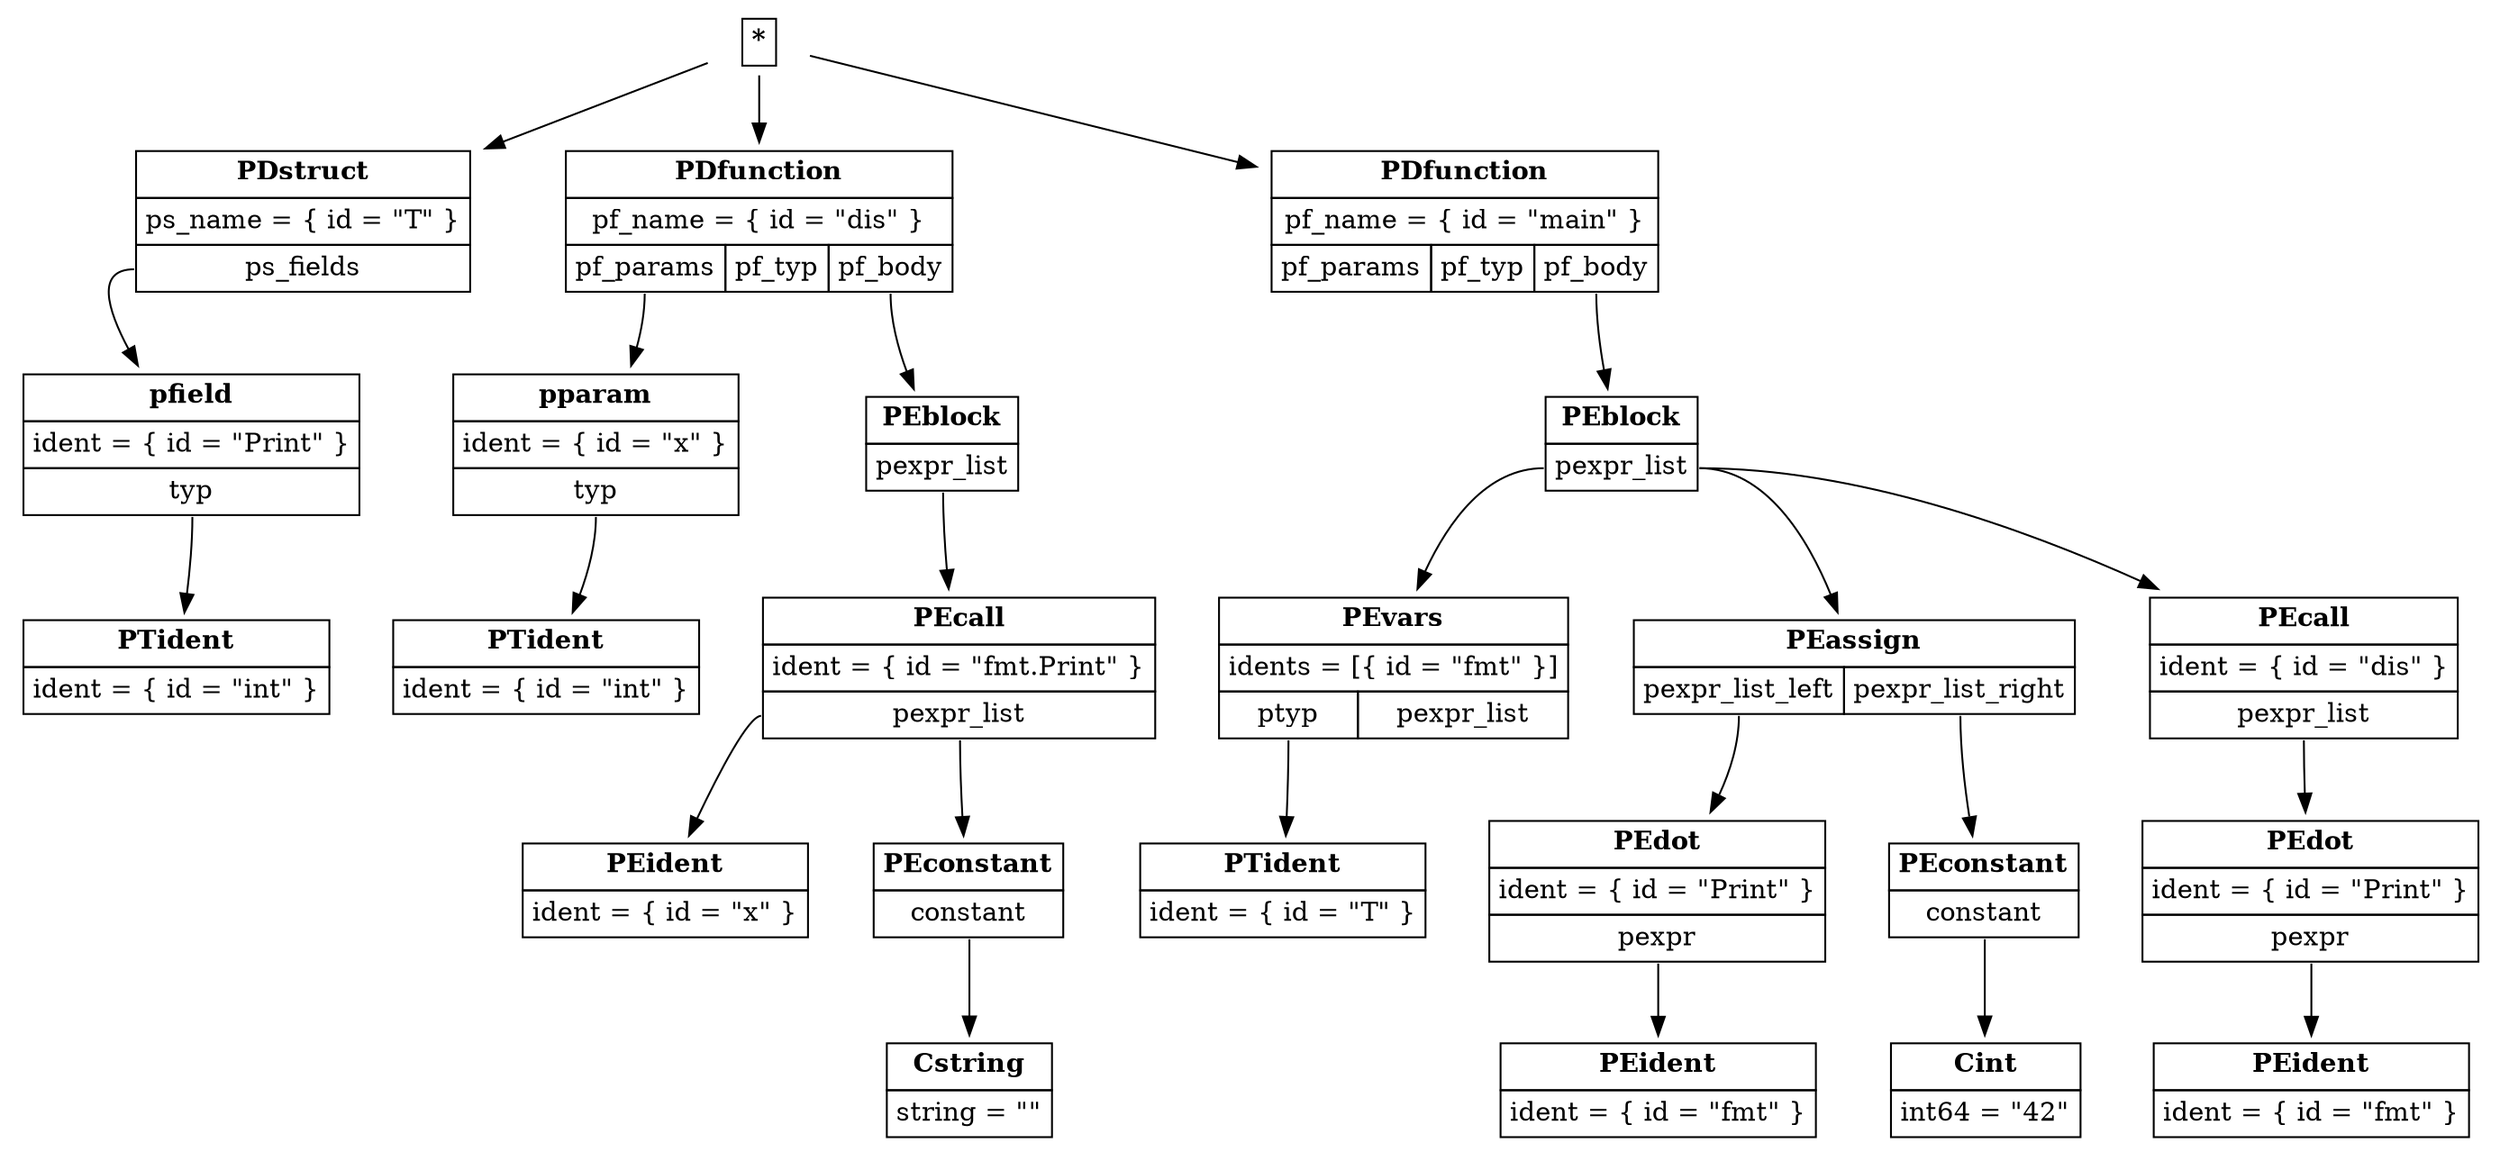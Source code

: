 digraph ast {
node [shape=plaintext];
root [label=<<table border='0' cellborder='1' cellspacing='0' cellpadding='4'><tr ><td colspan = '1'><b >*</b></td></tr></table>>]
PDstruct_1 [label=<<table border='0' cellborder='1' cellspacing='0' cellpadding='4'><tr ><td colspan = '1'><b >PDstruct</b></td></tr><tr ><td colspan = '1'>ps_name = { id = "T" }</td></tr><tr ><td port='ps_fields'>ps_fields</td></tr></table>>]
root -> PDstruct_1
pfield_2 [label=<<table border='0' cellborder='1' cellspacing='0' cellpadding='4'><tr ><td colspan = '1'><b >pfield</b></td></tr><tr ><td colspan = '1'>ident = { id = "Print" }</td></tr><tr ><td port='typ'>typ</td></tr></table>>]
PDstruct_1:ps_fields -> pfield_2
PTident_3 [label=<<table border='0' cellborder='1' cellspacing='0' cellpadding='4'><tr ><td colspan = '1'><b >PTident</b></td></tr><tr ><td colspan = '1'>ident = { id = "int" }</td></tr></table>>]
pfield_2:typ -> PTident_3
PDfunction_4 [label=<<table border='0' cellborder='1' cellspacing='0' cellpadding='4'><tr ><td colspan = '3'><b >PDfunction</b></td></tr><tr ><td colspan = '3'>pf_name = { id = "dis" }</td></tr><tr ><td port='pf_params'>pf_params</td><td port='pf_typ'>pf_typ</td><td port='pf_body'>pf_body</td></tr></table>>]
root -> PDfunction_4
pparam_5 [label=<<table border='0' cellborder='1' cellspacing='0' cellpadding='4'><tr ><td colspan = '1'><b >pparam</b></td></tr><tr ><td colspan = '1'>ident = { id = "x" }</td></tr><tr ><td port='typ'>typ</td></tr></table>>]
PDfunction_4:pf_params -> pparam_5
PTident_6 [label=<<table border='0' cellborder='1' cellspacing='0' cellpadding='4'><tr ><td colspan = '1'><b >PTident</b></td></tr><tr ><td colspan = '1'>ident = { id = "int" }</td></tr></table>>]
pparam_5:typ -> PTident_6
PEblock_7 [label=<<table border='0' cellborder='1' cellspacing='0' cellpadding='4'><tr ><td colspan = '1'><b >PEblock</b></td></tr><tr ><td port='pexpr_list'>pexpr_list</td></tr></table>>]
PDfunction_4:pf_body -> PEblock_7
PEcall_8 [label=<<table border='0' cellborder='1' cellspacing='0' cellpadding='4'><tr ><td colspan = '1'><b >PEcall</b></td></tr><tr ><td colspan = '1'>ident = { id = "fmt.Print" }</td></tr><tr ><td port='pexpr_list'>pexpr_list</td></tr></table>>]
PEblock_7:pexpr_list -> PEcall_8
PEident_9 [label=<<table border='0' cellborder='1' cellspacing='0' cellpadding='4'><tr ><td colspan = '1'><b >PEident</b></td></tr><tr ><td colspan = '1'>ident = { id = "x" }</td></tr></table>>]
PEcall_8:pexpr_list -> PEident_9
PEconstant_10 [label=<<table border='0' cellborder='1' cellspacing='0' cellpadding='4'><tr ><td colspan = '1'><b >PEconstant</b></td></tr><tr ><td port='constant'>constant</td></tr></table>>]
PEcall_8:pexpr_list -> PEconstant_10
Cstring_11 [label=<<table border='0' cellborder='1' cellspacing='0' cellpadding='4'><tr ><td colspan = '1'><b >Cstring</b></td></tr><tr ><td colspan = '1'>string = "
"</td></tr></table>>]
PEconstant_10:constant -> Cstring_11
PDfunction_12 [label=<<table border='0' cellborder='1' cellspacing='0' cellpadding='4'><tr ><td colspan = '3'><b >PDfunction</b></td></tr><tr ><td colspan = '3'>pf_name = { id = "main" }</td></tr><tr ><td port='pf_params'>pf_params</td><td port='pf_typ'>pf_typ</td><td port='pf_body'>pf_body</td></tr></table>>]
root -> PDfunction_12
PEblock_13 [label=<<table border='0' cellborder='1' cellspacing='0' cellpadding='4'><tr ><td colspan = '1'><b >PEblock</b></td></tr><tr ><td port='pexpr_list'>pexpr_list</td></tr></table>>]
PDfunction_12:pf_body -> PEblock_13
PEvars_14 [label=<<table border='0' cellborder='1' cellspacing='0' cellpadding='4'><tr ><td colspan = '2'><b >PEvars</b></td></tr><tr ><td colspan = '2'>idents = [{ id = "fmt" }]</td></tr><tr ><td port='ptyp'>ptyp</td><td port='pexpr_list'>pexpr_list</td></tr></table>>]
PEblock_13:pexpr_list -> PEvars_14
PTident_15 [label=<<table border='0' cellborder='1' cellspacing='0' cellpadding='4'><tr ><td colspan = '1'><b >PTident</b></td></tr><tr ><td colspan = '1'>ident = { id = "T" }</td></tr></table>>]
PEvars_14:ptyp -> PTident_15
PEassign_16 [label=<<table border='0' cellborder='1' cellspacing='0' cellpadding='4'><tr ><td colspan = '2'><b >PEassign</b></td></tr><tr ><td port='pexpr_list_left'>pexpr_list_left</td><td port='pexpr_list_right'>pexpr_list_right</td></tr></table>>]
PEblock_13:pexpr_list -> PEassign_16
PEdot_17 [label=<<table border='0' cellborder='1' cellspacing='0' cellpadding='4'><tr ><td colspan = '1'><b >PEdot</b></td></tr><tr ><td colspan = '1'>ident = { id = "Print" }</td></tr><tr ><td port='pexpr'>pexpr</td></tr></table>>]
PEassign_16:pexpr_list_left -> PEdot_17
PEident_18 [label=<<table border='0' cellborder='1' cellspacing='0' cellpadding='4'><tr ><td colspan = '1'><b >PEident</b></td></tr><tr ><td colspan = '1'>ident = { id = "fmt" }</td></tr></table>>]
PEdot_17:pexpr -> PEident_18
PEconstant_19 [label=<<table border='0' cellborder='1' cellspacing='0' cellpadding='4'><tr ><td colspan = '1'><b >PEconstant</b></td></tr><tr ><td port='constant'>constant</td></tr></table>>]
PEassign_16:pexpr_list_right -> PEconstant_19
Cint_20 [label=<<table border='0' cellborder='1' cellspacing='0' cellpadding='4'><tr ><td colspan = '1'><b >Cint</b></td></tr><tr ><td colspan = '1'>int64 = "42"</td></tr></table>>]
PEconstant_19:constant -> Cint_20
PEcall_21 [label=<<table border='0' cellborder='1' cellspacing='0' cellpadding='4'><tr ><td colspan = '1'><b >PEcall</b></td></tr><tr ><td colspan = '1'>ident = { id = "dis" }</td></tr><tr ><td port='pexpr_list'>pexpr_list</td></tr></table>>]
PEblock_13:pexpr_list -> PEcall_21
PEdot_22 [label=<<table border='0' cellborder='1' cellspacing='0' cellpadding='4'><tr ><td colspan = '1'><b >PEdot</b></td></tr><tr ><td colspan = '1'>ident = { id = "Print" }</td></tr><tr ><td port='pexpr'>pexpr</td></tr></table>>]
PEcall_21:pexpr_list -> PEdot_22
PEident_23 [label=<<table border='0' cellborder='1' cellspacing='0' cellpadding='4'><tr ><td colspan = '1'><b >PEident</b></td></tr><tr ><td colspan = '1'>ident = { id = "fmt" }</td></tr></table>>]
PEdot_22:pexpr -> PEident_23
}